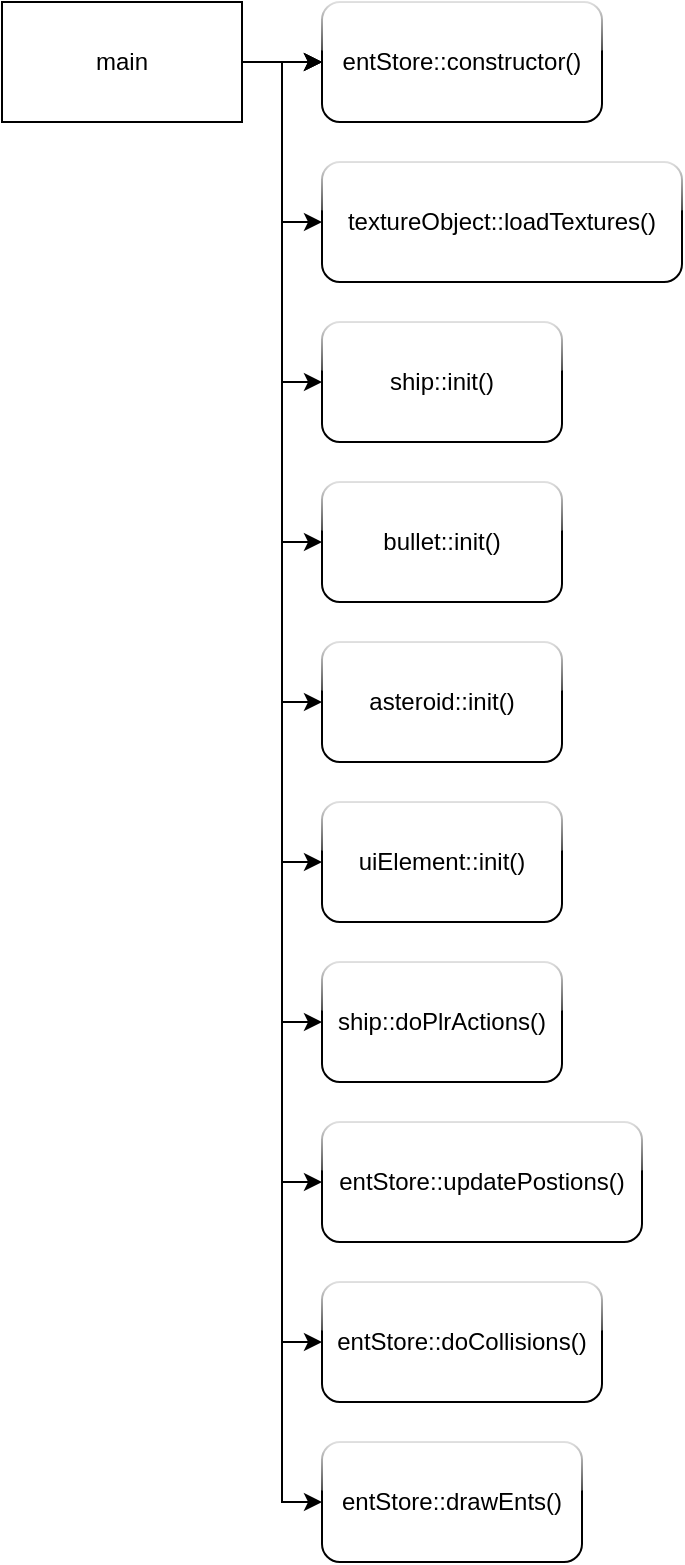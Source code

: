 <mxfile version="25.0.2">
  <diagram name="Page-1" id="ZDmOUN2lEfG_goN9nlL3">
    <mxGraphModel dx="1434" dy="844" grid="1" gridSize="10" guides="1" tooltips="1" connect="1" arrows="1" fold="1" page="1" pageScale="1" pageWidth="827" pageHeight="1169" math="0" shadow="0">
      <root>
        <mxCell id="0" />
        <mxCell id="1" parent="0" />
        <mxCell id="cbIkx4IDr4LtmBqTnANv-3" value="" style="edgeStyle=orthogonalEdgeStyle;rounded=0;orthogonalLoop=1;jettySize=auto;html=1;" parent="1" source="cbIkx4IDr4LtmBqTnANv-1" target="cbIkx4IDr4LtmBqTnANv-2" edge="1">
          <mxGeometry relative="1" as="geometry" />
        </mxCell>
        <mxCell id="cbIkx4IDr4LtmBqTnANv-4" value="" style="edgeStyle=orthogonalEdgeStyle;rounded=0;orthogonalLoop=1;jettySize=auto;html=1;" parent="1" source="cbIkx4IDr4LtmBqTnANv-1" target="cbIkx4IDr4LtmBqTnANv-2" edge="1">
          <mxGeometry relative="1" as="geometry" />
        </mxCell>
        <mxCell id="cbIkx4IDr4LtmBqTnANv-5" value="" style="edgeStyle=orthogonalEdgeStyle;rounded=0;orthogonalLoop=1;jettySize=auto;html=1;" parent="1" source="cbIkx4IDr4LtmBqTnANv-1" target="cbIkx4IDr4LtmBqTnANv-2" edge="1">
          <mxGeometry relative="1" as="geometry" />
        </mxCell>
        <mxCell id="cbIkx4IDr4LtmBqTnANv-6" style="edgeStyle=orthogonalEdgeStyle;rounded=0;orthogonalLoop=1;jettySize=auto;html=1;" parent="1" source="cbIkx4IDr4LtmBqTnANv-1" target="cbIkx4IDr4LtmBqTnANv-8" edge="1">
          <mxGeometry relative="1" as="geometry">
            <mxPoint x="230" y="150" as="targetPoint" />
            <Array as="points">
              <mxPoint x="160" y="50" />
              <mxPoint x="160" y="130" />
            </Array>
          </mxGeometry>
        </mxCell>
        <mxCell id="cbIkx4IDr4LtmBqTnANv-9" style="edgeStyle=orthogonalEdgeStyle;rounded=0;orthogonalLoop=1;jettySize=auto;html=1;" parent="1" source="cbIkx4IDr4LtmBqTnANv-1" target="cbIkx4IDr4LtmBqTnANv-10" edge="1">
          <mxGeometry relative="1" as="geometry">
            <mxPoint x="220" y="240" as="targetPoint" />
            <Array as="points">
              <mxPoint x="160" y="50" />
              <mxPoint x="160" y="210" />
            </Array>
          </mxGeometry>
        </mxCell>
        <mxCell id="cbIkx4IDr4LtmBqTnANv-17" style="edgeStyle=orthogonalEdgeStyle;rounded=0;orthogonalLoop=1;jettySize=auto;html=1;entryX=0;entryY=0.5;entryDx=0;entryDy=0;" parent="1" source="cbIkx4IDr4LtmBqTnANv-1" target="cbIkx4IDr4LtmBqTnANv-11" edge="1">
          <mxGeometry relative="1" as="geometry" />
        </mxCell>
        <mxCell id="cbIkx4IDr4LtmBqTnANv-18" style="edgeStyle=orthogonalEdgeStyle;rounded=0;orthogonalLoop=1;jettySize=auto;html=1;entryX=0;entryY=0.5;entryDx=0;entryDy=0;" parent="1" source="cbIkx4IDr4LtmBqTnANv-1" target="cbIkx4IDr4LtmBqTnANv-12" edge="1">
          <mxGeometry relative="1" as="geometry" />
        </mxCell>
        <mxCell id="cbIkx4IDr4LtmBqTnANv-19" style="edgeStyle=orthogonalEdgeStyle;rounded=0;orthogonalLoop=1;jettySize=auto;html=1;entryX=0;entryY=0.5;entryDx=0;entryDy=0;" parent="1" source="cbIkx4IDr4LtmBqTnANv-1" target="cbIkx4IDr4LtmBqTnANv-13" edge="1">
          <mxGeometry relative="1" as="geometry" />
        </mxCell>
        <mxCell id="cbIkx4IDr4LtmBqTnANv-20" style="edgeStyle=orthogonalEdgeStyle;rounded=0;orthogonalLoop=1;jettySize=auto;html=1;entryX=0;entryY=0.5;entryDx=0;entryDy=0;" parent="1" source="cbIkx4IDr4LtmBqTnANv-1" target="cbIkx4IDr4LtmBqTnANv-14" edge="1">
          <mxGeometry relative="1" as="geometry" />
        </mxCell>
        <mxCell id="cbIkx4IDr4LtmBqTnANv-21" style="edgeStyle=orthogonalEdgeStyle;rounded=0;orthogonalLoop=1;jettySize=auto;html=1;entryX=0;entryY=0.5;entryDx=0;entryDy=0;" parent="1" source="cbIkx4IDr4LtmBqTnANv-1" target="cbIkx4IDr4LtmBqTnANv-15" edge="1">
          <mxGeometry relative="1" as="geometry" />
        </mxCell>
        <mxCell id="cbIkx4IDr4LtmBqTnANv-22" style="edgeStyle=orthogonalEdgeStyle;rounded=0;orthogonalLoop=1;jettySize=auto;html=1;entryX=0;entryY=0.5;entryDx=0;entryDy=0;" parent="1" source="cbIkx4IDr4LtmBqTnANv-1" target="cbIkx4IDr4LtmBqTnANv-16" edge="1">
          <mxGeometry relative="1" as="geometry" />
        </mxCell>
        <mxCell id="2jXZ-nwNpPQpPFHOSixv-4" style="edgeStyle=orthogonalEdgeStyle;rounded=0;orthogonalLoop=1;jettySize=auto;html=1;entryX=0;entryY=0.5;entryDx=0;entryDy=0;" edge="1" parent="1" source="cbIkx4IDr4LtmBqTnANv-1" target="2jXZ-nwNpPQpPFHOSixv-3">
          <mxGeometry relative="1" as="geometry" />
        </mxCell>
        <mxCell id="cbIkx4IDr4LtmBqTnANv-1" value="main" style="rounded=0;whiteSpace=wrap;html=1;" parent="1" vertex="1">
          <mxGeometry x="20" y="20" width="120" height="60" as="geometry" />
        </mxCell>
        <mxCell id="cbIkx4IDr4LtmBqTnANv-2" value="entStore::constructor()" style="rounded=1;whiteSpace=wrap;html=1;glass=1;" parent="1" vertex="1">
          <mxGeometry x="180" y="20" width="140" height="60" as="geometry" />
        </mxCell>
        <mxCell id="cbIkx4IDr4LtmBqTnANv-8" value="textureObject::l&lt;span style=&quot;background-color: initial;&quot;&gt;oadTextures()&lt;/span&gt;" style="rounded=1;whiteSpace=wrap;html=1;glass=1;" parent="1" vertex="1">
          <mxGeometry x="180" y="100" width="180" height="60" as="geometry" />
        </mxCell>
        <mxCell id="cbIkx4IDr4LtmBqTnANv-10" value="ship::init()" style="rounded=1;whiteSpace=wrap;html=1;glass=1;" parent="1" vertex="1">
          <mxGeometry x="180" y="180" width="120" height="60" as="geometry" />
        </mxCell>
        <mxCell id="cbIkx4IDr4LtmBqTnANv-11" value="bullet::init()" style="rounded=1;whiteSpace=wrap;html=1;glass=1;" parent="1" vertex="1">
          <mxGeometry x="180" y="260" width="120" height="60" as="geometry" />
        </mxCell>
        <mxCell id="cbIkx4IDr4LtmBqTnANv-12" value="asteroid::init()" style="rounded=1;whiteSpace=wrap;html=1;glass=1;" parent="1" vertex="1">
          <mxGeometry x="180" y="340" width="120" height="60" as="geometry" />
        </mxCell>
        <mxCell id="cbIkx4IDr4LtmBqTnANv-13" value="uiElement::init()" style="rounded=1;whiteSpace=wrap;html=1;glass=1;" parent="1" vertex="1">
          <mxGeometry x="180" y="420" width="120" height="60" as="geometry" />
        </mxCell>
        <mxCell id="cbIkx4IDr4LtmBqTnANv-14" value="ship::doPlrActions()" style="rounded=1;whiteSpace=wrap;html=1;glass=1;" parent="1" vertex="1">
          <mxGeometry x="180" y="500" width="120" height="60" as="geometry" />
        </mxCell>
        <mxCell id="cbIkx4IDr4LtmBqTnANv-15" value="entStore::updatePostions()" style="rounded=1;whiteSpace=wrap;html=1;glass=1;" parent="1" vertex="1">
          <mxGeometry x="180" y="580" width="160" height="60" as="geometry" />
        </mxCell>
        <mxCell id="cbIkx4IDr4LtmBqTnANv-16" value="entStore::doCollisions()" style="rounded=1;whiteSpace=wrap;html=1;glass=1;" parent="1" vertex="1">
          <mxGeometry x="180" y="660" width="140" height="60" as="geometry" />
        </mxCell>
        <mxCell id="2jXZ-nwNpPQpPFHOSixv-3" value="entStore::drawEnts()" style="rounded=1;whiteSpace=wrap;html=1;glass=1;" vertex="1" parent="1">
          <mxGeometry x="180" y="740" width="130" height="60" as="geometry" />
        </mxCell>
      </root>
    </mxGraphModel>
  </diagram>
</mxfile>
